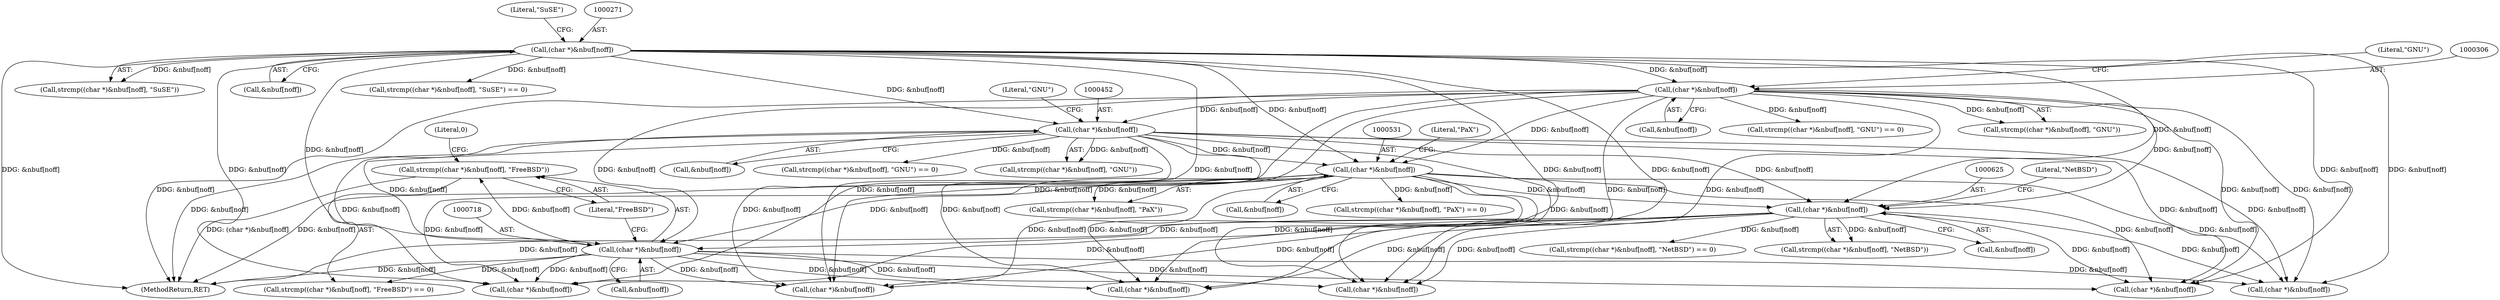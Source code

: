 digraph "0_file_b4c01141e5367f247b84dcaf6aefbb4e741842b8@API" {
"1000716" [label="(Call,strcmp((char *)&nbuf[noff], \"FreeBSD\"))"];
"1000717" [label="(Call,(char *)&nbuf[noff])"];
"1000624" [label="(Call,(char *)&nbuf[noff])"];
"1000305" [label="(Call,(char *)&nbuf[noff])"];
"1000270" [label="(Call,(char *)&nbuf[noff])"];
"1000451" [label="(Call,(char *)&nbuf[noff])"];
"1000530" [label="(Call,(char *)&nbuf[noff])"];
"1000449" [label="(Call,strcmp((char *)&nbuf[noff], \"GNU\") == 0)"];
"1000528" [label="(Call,strcmp((char *)&nbuf[noff], \"PaX\") == 0)"];
"1000715" [label="(Call,strcmp((char *)&nbuf[noff], \"FreeBSD\") == 0)"];
"1000724" [label="(Literal,0)"];
"1000630" [label="(Literal,\"NetBSD\")"];
"1000536" [label="(Literal,\"PaX\")"];
"1000450" [label="(Call,strcmp((char *)&nbuf[noff], \"GNU\"))"];
"1000305" [label="(Call,(char *)&nbuf[noff])"];
"1000529" [label="(Call,strcmp((char *)&nbuf[noff], \"PaX\"))"];
"1000723" [label="(Literal,\"FreeBSD\")"];
"1000270" [label="(Call,(char *)&nbuf[noff])"];
"1000623" [label="(Call,strcmp((char *)&nbuf[noff], \"NetBSD\"))"];
"1000307" [label="(Call,&nbuf[noff])"];
"1000303" [label="(Call,strcmp((char *)&nbuf[noff], \"GNU\") == 0)"];
"1000716" [label="(Call,strcmp((char *)&nbuf[noff], \"FreeBSD\"))"];
"1000530" [label="(Call,(char *)&nbuf[noff])"];
"1001237" [label="(MethodReturn,RET)"];
"1000276" [label="(Literal,\"SuSE\")"];
"1000532" [label="(Call,&nbuf[noff])"];
"1000887" [label="(Call,(char *)&nbuf[noff])"];
"1000795" [label="(Call,(char *)&nbuf[noff])"];
"1000925" [label="(Call,(char *)&nbuf[noff])"];
"1000311" [label="(Literal,\"GNU\")"];
"1000624" [label="(Call,(char *)&nbuf[noff])"];
"1000872" [label="(Call,(char *)&nbuf[noff])"];
"1000269" [label="(Call,strcmp((char *)&nbuf[noff], \"SuSE\"))"];
"1000304" [label="(Call,strcmp((char *)&nbuf[noff], \"GNU\"))"];
"1000719" [label="(Call,&nbuf[noff])"];
"1000756" [label="(Call,(char *)&nbuf[noff])"];
"1000717" [label="(Call,(char *)&nbuf[noff])"];
"1000451" [label="(Call,(char *)&nbuf[noff])"];
"1000272" [label="(Call,&nbuf[noff])"];
"1000906" [label="(Call,(char *)&nbuf[noff])"];
"1000453" [label="(Call,&nbuf[noff])"];
"1000457" [label="(Literal,\"GNU\")"];
"1000268" [label="(Call,strcmp((char *)&nbuf[noff], \"SuSE\") == 0)"];
"1000622" [label="(Call,strcmp((char *)&nbuf[noff], \"NetBSD\") == 0)"];
"1000626" [label="(Call,&nbuf[noff])"];
"1000716" -> "1000715"  [label="AST: "];
"1000716" -> "1000723"  [label="CFG: "];
"1000717" -> "1000716"  [label="AST: "];
"1000723" -> "1000716"  [label="AST: "];
"1000724" -> "1000716"  [label="CFG: "];
"1000716" -> "1001237"  [label="DDG: (char *)&nbuf[noff]"];
"1000717" -> "1000716"  [label="DDG: &nbuf[noff]"];
"1000717" -> "1000719"  [label="CFG: "];
"1000718" -> "1000717"  [label="AST: "];
"1000719" -> "1000717"  [label="AST: "];
"1000723" -> "1000717"  [label="CFG: "];
"1000717" -> "1001237"  [label="DDG: &nbuf[noff]"];
"1000717" -> "1000715"  [label="DDG: &nbuf[noff]"];
"1000624" -> "1000717"  [label="DDG: &nbuf[noff]"];
"1000305" -> "1000717"  [label="DDG: &nbuf[noff]"];
"1000451" -> "1000717"  [label="DDG: &nbuf[noff]"];
"1000270" -> "1000717"  [label="DDG: &nbuf[noff]"];
"1000530" -> "1000717"  [label="DDG: &nbuf[noff]"];
"1000717" -> "1000756"  [label="DDG: &nbuf[noff]"];
"1000717" -> "1000795"  [label="DDG: &nbuf[noff]"];
"1000717" -> "1000872"  [label="DDG: &nbuf[noff]"];
"1000717" -> "1000887"  [label="DDG: &nbuf[noff]"];
"1000717" -> "1000906"  [label="DDG: &nbuf[noff]"];
"1000717" -> "1000925"  [label="DDG: &nbuf[noff]"];
"1000624" -> "1000623"  [label="AST: "];
"1000624" -> "1000626"  [label="CFG: "];
"1000625" -> "1000624"  [label="AST: "];
"1000626" -> "1000624"  [label="AST: "];
"1000630" -> "1000624"  [label="CFG: "];
"1000624" -> "1001237"  [label="DDG: &nbuf[noff]"];
"1000624" -> "1000622"  [label="DDG: &nbuf[noff]"];
"1000624" -> "1000623"  [label="DDG: &nbuf[noff]"];
"1000305" -> "1000624"  [label="DDG: &nbuf[noff]"];
"1000451" -> "1000624"  [label="DDG: &nbuf[noff]"];
"1000270" -> "1000624"  [label="DDG: &nbuf[noff]"];
"1000530" -> "1000624"  [label="DDG: &nbuf[noff]"];
"1000624" -> "1000756"  [label="DDG: &nbuf[noff]"];
"1000624" -> "1000795"  [label="DDG: &nbuf[noff]"];
"1000624" -> "1000872"  [label="DDG: &nbuf[noff]"];
"1000624" -> "1000887"  [label="DDG: &nbuf[noff]"];
"1000624" -> "1000906"  [label="DDG: &nbuf[noff]"];
"1000624" -> "1000925"  [label="DDG: &nbuf[noff]"];
"1000305" -> "1000304"  [label="AST: "];
"1000305" -> "1000307"  [label="CFG: "];
"1000306" -> "1000305"  [label="AST: "];
"1000307" -> "1000305"  [label="AST: "];
"1000311" -> "1000305"  [label="CFG: "];
"1000305" -> "1001237"  [label="DDG: &nbuf[noff]"];
"1000305" -> "1000303"  [label="DDG: &nbuf[noff]"];
"1000305" -> "1000304"  [label="DDG: &nbuf[noff]"];
"1000270" -> "1000305"  [label="DDG: &nbuf[noff]"];
"1000305" -> "1000451"  [label="DDG: &nbuf[noff]"];
"1000305" -> "1000530"  [label="DDG: &nbuf[noff]"];
"1000305" -> "1000756"  [label="DDG: &nbuf[noff]"];
"1000305" -> "1000795"  [label="DDG: &nbuf[noff]"];
"1000305" -> "1000872"  [label="DDG: &nbuf[noff]"];
"1000305" -> "1000887"  [label="DDG: &nbuf[noff]"];
"1000305" -> "1000906"  [label="DDG: &nbuf[noff]"];
"1000305" -> "1000925"  [label="DDG: &nbuf[noff]"];
"1000270" -> "1000269"  [label="AST: "];
"1000270" -> "1000272"  [label="CFG: "];
"1000271" -> "1000270"  [label="AST: "];
"1000272" -> "1000270"  [label="AST: "];
"1000276" -> "1000270"  [label="CFG: "];
"1000270" -> "1001237"  [label="DDG: &nbuf[noff]"];
"1000270" -> "1000268"  [label="DDG: &nbuf[noff]"];
"1000270" -> "1000269"  [label="DDG: &nbuf[noff]"];
"1000270" -> "1000451"  [label="DDG: &nbuf[noff]"];
"1000270" -> "1000530"  [label="DDG: &nbuf[noff]"];
"1000270" -> "1000756"  [label="DDG: &nbuf[noff]"];
"1000270" -> "1000795"  [label="DDG: &nbuf[noff]"];
"1000270" -> "1000872"  [label="DDG: &nbuf[noff]"];
"1000270" -> "1000887"  [label="DDG: &nbuf[noff]"];
"1000270" -> "1000906"  [label="DDG: &nbuf[noff]"];
"1000270" -> "1000925"  [label="DDG: &nbuf[noff]"];
"1000451" -> "1000450"  [label="AST: "];
"1000451" -> "1000453"  [label="CFG: "];
"1000452" -> "1000451"  [label="AST: "];
"1000453" -> "1000451"  [label="AST: "];
"1000457" -> "1000451"  [label="CFG: "];
"1000451" -> "1001237"  [label="DDG: &nbuf[noff]"];
"1000451" -> "1000449"  [label="DDG: &nbuf[noff]"];
"1000451" -> "1000450"  [label="DDG: &nbuf[noff]"];
"1000451" -> "1000530"  [label="DDG: &nbuf[noff]"];
"1000451" -> "1000756"  [label="DDG: &nbuf[noff]"];
"1000451" -> "1000795"  [label="DDG: &nbuf[noff]"];
"1000451" -> "1000872"  [label="DDG: &nbuf[noff]"];
"1000451" -> "1000887"  [label="DDG: &nbuf[noff]"];
"1000451" -> "1000906"  [label="DDG: &nbuf[noff]"];
"1000451" -> "1000925"  [label="DDG: &nbuf[noff]"];
"1000530" -> "1000529"  [label="AST: "];
"1000530" -> "1000532"  [label="CFG: "];
"1000531" -> "1000530"  [label="AST: "];
"1000532" -> "1000530"  [label="AST: "];
"1000536" -> "1000530"  [label="CFG: "];
"1000530" -> "1001237"  [label="DDG: &nbuf[noff]"];
"1000530" -> "1000528"  [label="DDG: &nbuf[noff]"];
"1000530" -> "1000529"  [label="DDG: &nbuf[noff]"];
"1000530" -> "1000756"  [label="DDG: &nbuf[noff]"];
"1000530" -> "1000795"  [label="DDG: &nbuf[noff]"];
"1000530" -> "1000872"  [label="DDG: &nbuf[noff]"];
"1000530" -> "1000887"  [label="DDG: &nbuf[noff]"];
"1000530" -> "1000906"  [label="DDG: &nbuf[noff]"];
"1000530" -> "1000925"  [label="DDG: &nbuf[noff]"];
}
